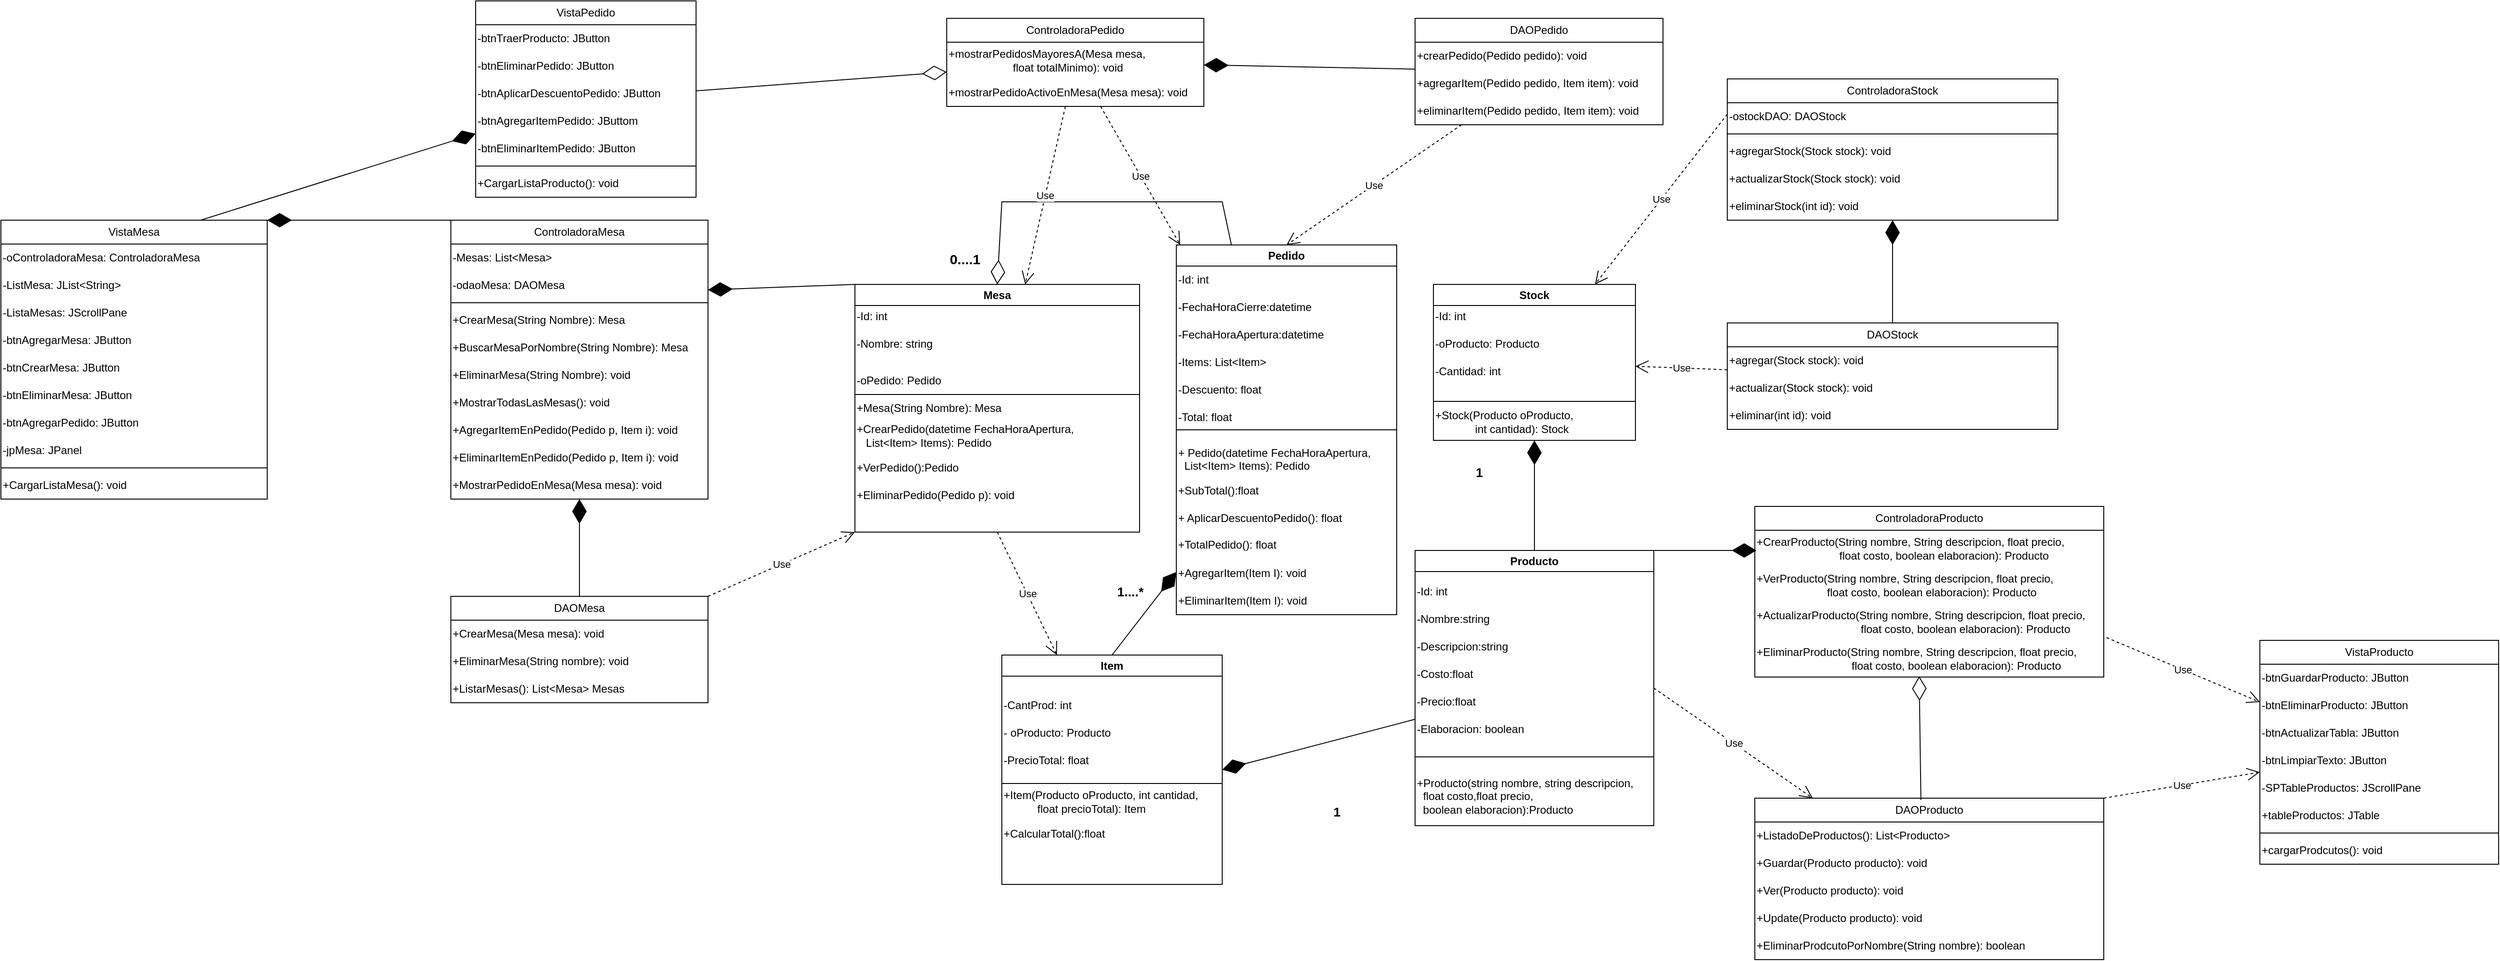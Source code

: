 <mxfile version="21.2.1" type="device">
  <diagram name="Página-1" id="ctV1LAYlhdu0PN3EPtzc">
    <mxGraphModel dx="2512" dy="508" grid="1" gridSize="10" guides="1" tooltips="1" connect="1" arrows="1" fold="1" page="1" pageScale="1" pageWidth="827" pageHeight="1169" math="0" shadow="0">
      <root>
        <mxCell id="0" />
        <mxCell id="1" parent="0" />
        <mxCell id="oHOC3U8sP_fkU0c64HHa-3" value="Mesa" style="swimlane;whiteSpace=wrap;html=1;" parent="1" vertex="1">
          <mxGeometry y="330" width="310" height="270" as="geometry" />
        </mxCell>
        <mxCell id="oHOC3U8sP_fkU0c64HHa-4" value="-Id: int" style="text;html=1;align=left;verticalAlign=middle;resizable=0;points=[];autosize=1;strokeColor=none;fillColor=none;" parent="oHOC3U8sP_fkU0c64HHa-3" vertex="1">
          <mxGeometry y="20" width="60" height="30" as="geometry" />
        </mxCell>
        <mxCell id="oHOC3U8sP_fkU0c64HHa-5" value="-oPedido: Pedido" style="text;html=1;align=left;verticalAlign=middle;resizable=0;points=[];autosize=1;strokeColor=none;fillColor=none;" parent="oHOC3U8sP_fkU0c64HHa-3" vertex="1">
          <mxGeometry y="90" width="120" height="30" as="geometry" />
        </mxCell>
        <mxCell id="oHOC3U8sP_fkU0c64HHa-7" value="+Mesa(String Nombre): Mesa" style="text;html=1;align=left;verticalAlign=middle;resizable=0;points=[];autosize=1;strokeColor=none;fillColor=none;" parent="oHOC3U8sP_fkU0c64HHa-3" vertex="1">
          <mxGeometry y="120" width="180" height="30" as="geometry" />
        </mxCell>
        <mxCell id="oHOC3U8sP_fkU0c64HHa-8" value="+VerPedido():Pedido" style="text;html=1;align=left;verticalAlign=middle;resizable=0;points=[];autosize=1;strokeColor=none;fillColor=none;" parent="oHOC3U8sP_fkU0c64HHa-3" vertex="1">
          <mxGeometry y="185" width="130" height="30" as="geometry" />
        </mxCell>
        <mxCell id="oHOC3U8sP_fkU0c64HHa-9" value="+EliminarPedido(Pedido p): void" style="text;html=1;align=left;verticalAlign=middle;resizable=0;points=[];autosize=1;strokeColor=none;fillColor=none;" parent="oHOC3U8sP_fkU0c64HHa-3" vertex="1">
          <mxGeometry y="215" width="200" height="30" as="geometry" />
        </mxCell>
        <mxCell id="oHOC3U8sP_fkU0c64HHa-6" value="" style="endArrow=none;html=1;rounded=0;" parent="oHOC3U8sP_fkU0c64HHa-3" edge="1">
          <mxGeometry width="50" height="50" relative="1" as="geometry">
            <mxPoint y="120" as="sourcePoint" />
            <mxPoint x="310" y="120" as="targetPoint" />
            <Array as="points">
              <mxPoint x="150" y="120" />
            </Array>
          </mxGeometry>
        </mxCell>
        <mxCell id="FvZ6tHAK_thW9XNJpyiw-1" value="-Nombre: string" style="text;html=1;align=left;verticalAlign=middle;resizable=0;points=[];autosize=1;strokeColor=none;fillColor=none;" parent="oHOC3U8sP_fkU0c64HHa-3" vertex="1">
          <mxGeometry y="50" width="110" height="30" as="geometry" />
        </mxCell>
        <mxCell id="4Y3CDv_m1vFDsEvj_Gw7-3" value="+CrearPedido(datetime FechaHoraApertura, &lt;br&gt;&lt;span style=&quot;white-space: pre;&quot;&gt; &lt;/span&gt;&lt;span style=&quot;white-space: pre;&quot;&gt; &lt;/span&gt;&lt;span style=&quot;white-space: pre;&quot;&gt; &lt;/span&gt;List&amp;lt;Item&amp;gt; Items): Pedido" style="text;html=1;align=left;verticalAlign=middle;resizable=0;points=[];autosize=1;strokeColor=none;fillColor=none;" parent="oHOC3U8sP_fkU0c64HHa-3" vertex="1">
          <mxGeometry y="145" width="260" height="40" as="geometry" />
        </mxCell>
        <mxCell id="oHOC3U8sP_fkU0c64HHa-11" value="Producto" style="swimlane;whiteSpace=wrap;html=1;verticalAlign=middle;" parent="1" vertex="1">
          <mxGeometry x="610" y="620" width="260" height="300" as="geometry" />
        </mxCell>
        <mxCell id="oHOC3U8sP_fkU0c64HHa-14" value="-Descripcion:string" style="text;html=1;align=left;verticalAlign=middle;resizable=0;points=[];autosize=1;strokeColor=none;fillColor=none;" parent="oHOC3U8sP_fkU0c64HHa-11" vertex="1">
          <mxGeometry y="90" width="120" height="30" as="geometry" />
        </mxCell>
        <mxCell id="oHOC3U8sP_fkU0c64HHa-15" value="-Costo:float" style="text;html=1;align=left;verticalAlign=middle;resizable=0;points=[];autosize=1;strokeColor=none;fillColor=none;" parent="oHOC3U8sP_fkU0c64HHa-11" vertex="1">
          <mxGeometry y="120" width="80" height="30" as="geometry" />
        </mxCell>
        <mxCell id="oHOC3U8sP_fkU0c64HHa-16" value="-Nombre:string" style="text;html=1;align=left;verticalAlign=middle;resizable=0;points=[];autosize=1;strokeColor=none;fillColor=none;" parent="oHOC3U8sP_fkU0c64HHa-11" vertex="1">
          <mxGeometry y="60" width="100" height="30" as="geometry" />
        </mxCell>
        <mxCell id="_PABGASE2RN9hqW6q4yv-1" value="-Id: int" style="text;html=1;align=left;verticalAlign=middle;resizable=0;points=[];autosize=1;strokeColor=none;fillColor=none;" parent="oHOC3U8sP_fkU0c64HHa-11" vertex="1">
          <mxGeometry y="30" width="60" height="30" as="geometry" />
        </mxCell>
        <mxCell id="LYaol5UPSi1GPMjdsya9-4" value="&lt;span style=&quot;&quot;&gt;-Precio:float&lt;/span&gt;" style="text;html=1;align=left;verticalAlign=middle;resizable=0;points=[];autosize=1;strokeColor=none;fillColor=none;" parent="oHOC3U8sP_fkU0c64HHa-11" vertex="1">
          <mxGeometry y="150" width="90" height="30" as="geometry" />
        </mxCell>
        <mxCell id="4Y3CDv_m1vFDsEvj_Gw7-6" value="+Producto(string nombre, string descripcion, &lt;br&gt;&lt;span style=&quot;white-space: pre;&quot;&gt; &lt;/span&gt;&lt;span style=&quot;white-space: pre;&quot;&gt; &lt;/span&gt;float costo,float precio, &lt;br&gt;&amp;nbsp; boolean elaboracion):Producto" style="text;html=1;align=left;verticalAlign=top;resizable=0;points=[];autosize=1;strokeColor=none;fillColor=none;" parent="oHOC3U8sP_fkU0c64HHa-11" vertex="1">
          <mxGeometry y="240" width="260" height="60" as="geometry" />
        </mxCell>
        <mxCell id="2_CiGt6fjQhqevDYTQbK-2" value="&lt;div style=&quot;&quot;&gt;&lt;span style=&quot;background-color: initial;&quot;&gt;-Elaboracion: boolean&lt;/span&gt;&lt;/div&gt;" style="text;html=1;align=left;verticalAlign=middle;resizable=0;points=[];autosize=1;strokeColor=none;fillColor=none;" parent="oHOC3U8sP_fkU0c64HHa-11" vertex="1">
          <mxGeometry y="180" width="140" height="30" as="geometry" />
        </mxCell>
        <mxCell id="oHOC3U8sP_fkU0c64HHa-17" value="Pedido" style="swimlane;whiteSpace=wrap;html=1;" parent="1" vertex="1">
          <mxGeometry x="350" y="287" width="240" height="403" as="geometry" />
        </mxCell>
        <mxCell id="_PABGASE2RN9hqW6q4yv-2" value="-Id: int" style="text;html=1;align=left;verticalAlign=middle;resizable=0;points=[];autosize=1;strokeColor=none;fillColor=none;" parent="oHOC3U8sP_fkU0c64HHa-17" vertex="1">
          <mxGeometry y="23" width="60" height="30" as="geometry" />
        </mxCell>
        <mxCell id="LYaol5UPSi1GPMjdsya9-3" value="-FechaHoraApertura:datetime" style="text;html=1;align=left;verticalAlign=middle;resizable=0;points=[];autosize=1;strokeColor=none;fillColor=none;" parent="oHOC3U8sP_fkU0c64HHa-17" vertex="1">
          <mxGeometry y="83" width="180" height="30" as="geometry" />
        </mxCell>
        <mxCell id="LYaol5UPSi1GPMjdsya9-1" value="-Items: List&amp;lt;Item&amp;gt;" style="text;html=1;align=left;verticalAlign=middle;resizable=0;points=[];autosize=1;strokeColor=none;fillColor=none;" parent="oHOC3U8sP_fkU0c64HHa-17" vertex="1">
          <mxGeometry y="113" width="120" height="30" as="geometry" />
        </mxCell>
        <mxCell id="LYaol5UPSi1GPMjdsya9-2" value="-FechaHoraCierre:datetime" style="text;html=1;align=left;verticalAlign=middle;resizable=0;points=[];autosize=1;strokeColor=none;fillColor=none;" parent="oHOC3U8sP_fkU0c64HHa-17" vertex="1">
          <mxGeometry y="53" width="170" height="30" as="geometry" />
        </mxCell>
        <mxCell id="HqcyrPUHrJbBFAdNSH51-3" value="+ Pedido(datetime FechaHoraApertura, &lt;br&gt;&lt;span style=&quot;white-space: pre;&quot;&gt; &lt;/span&gt;&lt;span style=&quot;white-space: pre;&quot;&gt; &lt;/span&gt;List&amp;lt;Item&amp;gt; Items): Pedido" style="text;html=1;align=left;verticalAlign=top;resizable=0;points=[];autosize=1;strokeColor=none;fillColor=none;fontSize=12;" parent="oHOC3U8sP_fkU0c64HHa-17" vertex="1">
          <mxGeometry y="213" width="230" height="40" as="geometry" />
        </mxCell>
        <mxCell id="Pw-9JXFJJcMBxFDy0IEr-1" value="-Descuento: float" style="text;html=1;align=left;verticalAlign=middle;resizable=0;points=[];autosize=1;strokeColor=none;fillColor=none;" parent="oHOC3U8sP_fkU0c64HHa-17" vertex="1">
          <mxGeometry y="143" width="110" height="30" as="geometry" />
        </mxCell>
        <mxCell id="4Y3CDv_m1vFDsEvj_Gw7-4" value="+TotalPedido(): float" style="text;html=1;align=left;verticalAlign=top;resizable=0;points=[];autosize=1;strokeColor=none;fillColor=none;" parent="oHOC3U8sP_fkU0c64HHa-17" vertex="1">
          <mxGeometry y="313" width="130" height="30" as="geometry" />
        </mxCell>
        <mxCell id="ij5hbpOEbosP60ZIspyZ-2" value="+SubTotal():float" style="text;html=1;align=left;verticalAlign=middle;resizable=0;points=[];autosize=1;strokeColor=none;fillColor=none;" parent="oHOC3U8sP_fkU0c64HHa-17" vertex="1">
          <mxGeometry y="253" width="110" height="30" as="geometry" />
        </mxCell>
        <mxCell id="ij5hbpOEbosP60ZIspyZ-3" value="+ AplicarDescuentoPedido(): float" style="text;html=1;align=left;verticalAlign=middle;resizable=0;points=[];autosize=1;strokeColor=none;fillColor=none;" parent="oHOC3U8sP_fkU0c64HHa-17" vertex="1">
          <mxGeometry y="282.5" width="200" height="30" as="geometry" />
        </mxCell>
        <mxCell id="ij5hbpOEbosP60ZIspyZ-4" value="+AgregarItem(Item I): void" style="text;html=1;align=left;verticalAlign=middle;resizable=0;points=[];autosize=1;strokeColor=none;fillColor=none;" parent="oHOC3U8sP_fkU0c64HHa-17" vertex="1">
          <mxGeometry y="343" width="160" height="30" as="geometry" />
        </mxCell>
        <mxCell id="ij5hbpOEbosP60ZIspyZ-5" value="+EliminarItem(Item I): void" style="text;html=1;align=left;verticalAlign=middle;resizable=0;points=[];autosize=1;strokeColor=none;fillColor=none;" parent="oHOC3U8sP_fkU0c64HHa-17" vertex="1">
          <mxGeometry y="373" width="160" height="30" as="geometry" />
        </mxCell>
        <mxCell id="ij5hbpOEbosP60ZIspyZ-23" value="-Total: float" style="text;html=1;align=left;verticalAlign=middle;resizable=0;points=[];autosize=1;strokeColor=none;fillColor=none;" parent="oHOC3U8sP_fkU0c64HHa-17" vertex="1">
          <mxGeometry y="173" width="80" height="30" as="geometry" />
        </mxCell>
        <mxCell id="oHOC3U8sP_fkU0c64HHa-22" value="Item" style="swimlane;whiteSpace=wrap;html=1;" parent="1" vertex="1">
          <mxGeometry x="160" y="734" width="240" height="250" as="geometry" />
        </mxCell>
        <mxCell id="oHOC3U8sP_fkU0c64HHa-23" value="-CantProd: int" style="text;html=1;align=left;verticalAlign=middle;resizable=0;points=[];autosize=1;strokeColor=none;fillColor=none;" parent="oHOC3U8sP_fkU0c64HHa-22" vertex="1">
          <mxGeometry y="40" width="100" height="30" as="geometry" />
        </mxCell>
        <mxCell id="CjFrfMzpDhLYkTtsZXYT-4" value="- oProducto: Producto" style="text;html=1;align=left;verticalAlign=middle;resizable=0;points=[];autosize=1;strokeColor=none;fillColor=none;" parent="oHOC3U8sP_fkU0c64HHa-22" vertex="1">
          <mxGeometry y="70" width="140" height="30" as="geometry" />
        </mxCell>
        <mxCell id="5GkfRn2mjFqrJ6OnAtMZ-6" value="-PrecioTotal: float" style="text;html=1;align=left;verticalAlign=middle;resizable=0;points=[];autosize=1;strokeColor=none;fillColor=none;" parent="oHOC3U8sP_fkU0c64HHa-22" vertex="1">
          <mxGeometry y="100" width="120" height="30" as="geometry" />
        </mxCell>
        <mxCell id="q3gMhQuaR9Cj_d_Av8YK-5" value="+CalcularTotal():float" style="text;html=1;align=left;verticalAlign=middle;resizable=0;points=[];autosize=1;strokeColor=none;fillColor=none;" parent="oHOC3U8sP_fkU0c64HHa-22" vertex="1">
          <mxGeometry y="180" width="130" height="30" as="geometry" />
        </mxCell>
        <mxCell id="q3gMhQuaR9Cj_d_Av8YK-4" value="" style="endArrow=none;html=1;rounded=0;" parent="oHOC3U8sP_fkU0c64HHa-22" edge="1">
          <mxGeometry width="50" height="50" relative="1" as="geometry">
            <mxPoint y="140" as="sourcePoint" />
            <mxPoint x="240" y="140" as="targetPoint" />
          </mxGeometry>
        </mxCell>
        <mxCell id="CYNIWQkQmnMh4SB6NplH-1" value="+Item(Producto oProducto, int cantidad, &lt;br&gt;&amp;nbsp; &amp;nbsp; &amp;nbsp; &amp;nbsp; &amp;nbsp; &amp;nbsp;float precioTotal): Item" style="text;html=1;align=left;verticalAlign=middle;resizable=0;points=[];autosize=1;strokeColor=none;fillColor=none;" parent="oHOC3U8sP_fkU0c64HHa-22" vertex="1">
          <mxGeometry y="140" width="240" height="40" as="geometry" />
        </mxCell>
        <mxCell id="oHOC3U8sP_fkU0c64HHa-26" value="" style="endArrow=diamondThin;endFill=1;endSize=24;html=1;rounded=0;entryX=1;entryY=0.5;entryDx=0;entryDy=0;" parent="1" source="oHOC3U8sP_fkU0c64HHa-11" target="oHOC3U8sP_fkU0c64HHa-22" edge="1">
          <mxGeometry width="160" relative="1" as="geometry">
            <mxPoint x="590" y="880" as="sourcePoint" />
            <mxPoint x="640" y="750" as="targetPoint" />
            <Array as="points" />
          </mxGeometry>
        </mxCell>
        <mxCell id="oHOC3U8sP_fkU0c64HHa-27" value="" style="endArrow=diamondThin;endFill=1;endSize=24;html=1;rounded=0;exitX=0.5;exitY=0;exitDx=0;exitDy=0;" parent="1" source="oHOC3U8sP_fkU0c64HHa-22" target="oHOC3U8sP_fkU0c64HHa-17" edge="1">
          <mxGeometry width="160" relative="1" as="geometry">
            <mxPoint x="340" y="610" as="sourcePoint" />
            <mxPoint x="470" y="630" as="targetPoint" />
          </mxGeometry>
        </mxCell>
        <mxCell id="CjFrfMzpDhLYkTtsZXYT-5" value="1....*" style="text;html=1;strokeColor=none;fillColor=none;align=center;verticalAlign=middle;whiteSpace=wrap;rounded=0;fontStyle=1;fontSize=14;" parent="1" vertex="1">
          <mxGeometry x="270" y="650" width="60" height="30" as="geometry" />
        </mxCell>
        <mxCell id="CjFrfMzpDhLYkTtsZXYT-6" value="&lt;b&gt;&lt;font style=&quot;font-size: 14px;&quot;&gt;1&lt;/font&gt;&lt;/b&gt;" style="text;html=1;strokeColor=none;fillColor=none;align=center;verticalAlign=middle;whiteSpace=wrap;rounded=0;" parent="1" vertex="1">
          <mxGeometry x="510" y="890" width="30" height="30" as="geometry" />
        </mxCell>
        <mxCell id="CjFrfMzpDhLYkTtsZXYT-7" value="&lt;font size=&quot;1&quot;&gt;&lt;b style=&quot;font-size: 15px;&quot;&gt;0....1&lt;/b&gt;&lt;/font&gt;" style="text;html=1;strokeColor=none;fillColor=none;align=center;verticalAlign=middle;whiteSpace=wrap;rounded=0;" parent="1" vertex="1">
          <mxGeometry x="90" y="287" width="60" height="30" as="geometry" />
        </mxCell>
        <mxCell id="oE-7fO8j5I8riuiFE3s_-2" value="" style="endArrow=diamondThin;endFill=0;endSize=24;html=1;rounded=0;exitX=0.25;exitY=0;exitDx=0;exitDy=0;entryX=0.5;entryY=0;entryDx=0;entryDy=0;" parent="1" source="oHOC3U8sP_fkU0c64HHa-17" target="oHOC3U8sP_fkU0c64HHa-3" edge="1">
          <mxGeometry width="160" relative="1" as="geometry">
            <mxPoint x="40" y="280" as="sourcePoint" />
            <mxPoint x="200" y="280" as="targetPoint" />
            <Array as="points">
              <mxPoint x="400" y="240" />
              <mxPoint x="350" y="240" />
              <mxPoint x="160" y="240" />
            </Array>
          </mxGeometry>
        </mxCell>
        <mxCell id="HqcyrPUHrJbBFAdNSH51-4" style="edgeStyle=none;curved=1;rounded=0;orthogonalLoop=1;jettySize=auto;html=1;exitX=0.5;exitY=1;exitDx=0;exitDy=0;fontSize=12;startSize=8;endSize=8;" parent="1" source="CjFrfMzpDhLYkTtsZXYT-5" target="CjFrfMzpDhLYkTtsZXYT-5" edge="1">
          <mxGeometry relative="1" as="geometry" />
        </mxCell>
        <mxCell id="5GkfRn2mjFqrJ6OnAtMZ-1" value="Stock" style="swimlane;whiteSpace=wrap;html=1;" parent="1" vertex="1">
          <mxGeometry x="630" y="330" width="220" height="170" as="geometry" />
        </mxCell>
        <mxCell id="5GkfRn2mjFqrJ6OnAtMZ-2" value="-oProducto: Producto" style="text;html=1;align=left;verticalAlign=middle;resizable=0;points=[];autosize=1;strokeColor=none;fillColor=none;" parent="5GkfRn2mjFqrJ6OnAtMZ-1" vertex="1">
          <mxGeometry y="50" width="140" height="30" as="geometry" />
        </mxCell>
        <mxCell id="5GkfRn2mjFqrJ6OnAtMZ-7" value="-Id: int" style="text;html=1;align=left;verticalAlign=middle;resizable=0;points=[];autosize=1;strokeColor=none;fillColor=none;" parent="5GkfRn2mjFqrJ6OnAtMZ-1" vertex="1">
          <mxGeometry y="20" width="60" height="30" as="geometry" />
        </mxCell>
        <mxCell id="4Y3CDv_m1vFDsEvj_Gw7-1" value="-Cantidad: int" style="text;html=1;align=left;verticalAlign=middle;resizable=0;points=[];autosize=1;strokeColor=none;fillColor=none;" parent="5GkfRn2mjFqrJ6OnAtMZ-1" vertex="1">
          <mxGeometry y="80" width="90" height="30" as="geometry" />
        </mxCell>
        <mxCell id="q3gMhQuaR9Cj_d_Av8YK-8" value="+Stock(Producto oProducto, &lt;br&gt;&amp;nbsp; &amp;nbsp; &amp;nbsp; &amp;nbsp; &amp;nbsp; &amp;nbsp; &amp;nbsp;int cantidad): Stock" style="text;html=1;align=left;verticalAlign=middle;resizable=0;points=[];autosize=1;strokeColor=none;fillColor=none;" parent="5GkfRn2mjFqrJ6OnAtMZ-1" vertex="1">
          <mxGeometry y="130" width="170" height="40" as="geometry" />
        </mxCell>
        <mxCell id="5GkfRn2mjFqrJ6OnAtMZ-3" value="" style="endArrow=diamondThin;endFill=1;endSize=24;html=1;rounded=0;exitX=0.5;exitY=0;exitDx=0;exitDy=0;entryX=0.5;entryY=1;entryDx=0;entryDy=0;" parent="1" source="oHOC3U8sP_fkU0c64HHa-11" target="5GkfRn2mjFqrJ6OnAtMZ-1" edge="1">
          <mxGeometry width="160" relative="1" as="geometry">
            <mxPoint x="691" y="459" as="sourcePoint" />
            <mxPoint x="690" y="360" as="targetPoint" />
          </mxGeometry>
        </mxCell>
        <mxCell id="5GkfRn2mjFqrJ6OnAtMZ-4" value="1" style="text;html=1;strokeColor=none;fillColor=none;align=center;verticalAlign=middle;whiteSpace=wrap;rounded=0;fontStyle=1;fontSize=14;" parent="1" vertex="1">
          <mxGeometry x="650" y="520" width="60" height="30" as="geometry" />
        </mxCell>
        <mxCell id="q3gMhQuaR9Cj_d_Av8YK-6" value="Use" style="endArrow=open;endSize=12;dashed=1;html=1;rounded=0;exitX=0.5;exitY=1;exitDx=0;exitDy=0;entryX=0.25;entryY=0;entryDx=0;entryDy=0;" parent="1" source="oHOC3U8sP_fkU0c64HHa-3" target="oHOC3U8sP_fkU0c64HHa-22" edge="1">
          <mxGeometry width="160" relative="1" as="geometry">
            <mxPoint x="120" y="770" as="sourcePoint" />
            <mxPoint x="160" y="730" as="targetPoint" />
            <Array as="points" />
          </mxGeometry>
        </mxCell>
        <mxCell id="q3gMhQuaR9Cj_d_Av8YK-7" value="" style="endArrow=none;html=1;rounded=0;entryX=1;entryY=0.75;entryDx=0;entryDy=0;exitX=0;exitY=0.75;exitDx=0;exitDy=0;" parent="1" source="5GkfRn2mjFqrJ6OnAtMZ-1" target="5GkfRn2mjFqrJ6OnAtMZ-1" edge="1">
          <mxGeometry width="50" height="50" relative="1" as="geometry">
            <mxPoint x="780" y="350" as="sourcePoint" />
            <mxPoint x="1030" y="350" as="targetPoint" />
          </mxGeometry>
        </mxCell>
        <mxCell id="oHOC3U8sP_fkU0c64HHa-19" value="" style="endArrow=none;html=1;rounded=0;exitX=0;exitY=0.5;exitDx=0;exitDy=0;entryX=1;entryY=0.5;entryDx=0;entryDy=0;" parent="1" source="oHOC3U8sP_fkU0c64HHa-17" target="oHOC3U8sP_fkU0c64HHa-17" edge="1">
          <mxGeometry width="50" height="50" relative="1" as="geometry">
            <mxPoint x="350" y="470" as="sourcePoint" />
            <mxPoint x="590" y="470" as="targetPoint" />
          </mxGeometry>
        </mxCell>
        <mxCell id="4Y3CDv_m1vFDsEvj_Gw7-5" value="" style="endArrow=none;html=1;rounded=0;exitX=0;exitY=0.75;exitDx=0;exitDy=0;entryX=1;entryY=0.75;entryDx=0;entryDy=0;" parent="1" source="oHOC3U8sP_fkU0c64HHa-11" target="oHOC3U8sP_fkU0c64HHa-11" edge="1">
          <mxGeometry width="50" height="50" relative="1" as="geometry">
            <mxPoint x="580" y="820" as="sourcePoint" />
            <mxPoint x="810" y="802" as="targetPoint" />
          </mxGeometry>
        </mxCell>
        <mxCell id="CYNIWQkQmnMh4SB6NplH-3" value="ControladoraProducto" style="swimlane;fontStyle=0;childLayout=stackLayout;horizontal=1;startSize=26;fillColor=none;horizontalStack=0;resizeParent=1;resizeParentMax=0;resizeLast=0;collapsible=1;marginBottom=0;whiteSpace=wrap;html=1;" parent="1" vertex="1">
          <mxGeometry x="980" y="572" width="380" height="186" as="geometry">
            <mxRectangle x="1040" y="555" width="160" height="30" as="alternateBounds" />
          </mxGeometry>
        </mxCell>
        <mxCell id="CYNIWQkQmnMh4SB6NplH-7" value="+CrearProducto(String nombre, String descripcion, float precio, &lt;br&gt;&amp;nbsp; &amp;nbsp; &amp;nbsp; &amp;nbsp; &amp;nbsp; &amp;nbsp; &amp;nbsp; &amp;nbsp; &amp;nbsp; &amp;nbsp; &amp;nbsp; &amp;nbsp; &amp;nbsp; &amp;nbsp;float costo, boolean elaboracion): Producto" style="text;html=1;align=left;verticalAlign=middle;resizable=0;points=[];autosize=1;strokeColor=none;fillColor=none;" parent="CYNIWQkQmnMh4SB6NplH-3" vertex="1">
          <mxGeometry y="26" width="380" height="40" as="geometry" />
        </mxCell>
        <mxCell id="CYNIWQkQmnMh4SB6NplH-12" value="+VerProducto(String nombre, String descripcion, float precio, &lt;br&gt;&amp;nbsp; &amp;nbsp; &amp;nbsp; &amp;nbsp; &amp;nbsp; &amp;nbsp; &amp;nbsp; &amp;nbsp; &amp;nbsp; &amp;nbsp; &amp;nbsp; &amp;nbsp;float costo, boolean elaboracion): Producto" style="text;html=1;align=left;verticalAlign=middle;resizable=0;points=[];autosize=1;strokeColor=none;fillColor=none;" parent="CYNIWQkQmnMh4SB6NplH-3" vertex="1">
          <mxGeometry y="66" width="380" height="40" as="geometry" />
        </mxCell>
        <mxCell id="CYNIWQkQmnMh4SB6NplH-13" value="+ActualizarProducto(String nombre, String descripcion, float precio, &lt;br&gt;&amp;nbsp; &amp;nbsp; &amp;nbsp; &amp;nbsp; &amp;nbsp; &amp;nbsp; &amp;nbsp; &amp;nbsp; &amp;nbsp; &amp;nbsp; &amp;nbsp; &amp;nbsp; &amp;nbsp; &amp;nbsp; &amp;nbsp; &amp;nbsp; &amp;nbsp; float costo, boolean elaboracion): Producto" style="text;html=1;align=left;verticalAlign=middle;resizable=0;points=[];autosize=1;strokeColor=none;fillColor=none;" parent="CYNIWQkQmnMh4SB6NplH-3" vertex="1">
          <mxGeometry y="106" width="380" height="40" as="geometry" />
        </mxCell>
        <mxCell id="CYNIWQkQmnMh4SB6NplH-8" value="+EliminarProducto(String nombre, String descripcion, float precio, &lt;br&gt;&amp;nbsp; &amp;nbsp; &amp;nbsp; &amp;nbsp; &amp;nbsp; &amp;nbsp; &amp;nbsp; &amp;nbsp; &amp;nbsp; &amp;nbsp; &amp;nbsp; &amp;nbsp; &amp;nbsp; &amp;nbsp; &amp;nbsp; &amp;nbsp;float costo, boolean elaboracion): Producto" style="text;html=1;align=left;verticalAlign=middle;resizable=0;points=[];autosize=1;strokeColor=none;fillColor=none;" parent="CYNIWQkQmnMh4SB6NplH-3" vertex="1">
          <mxGeometry y="146" width="380" height="40" as="geometry" />
        </mxCell>
        <mxCell id="CYNIWQkQmnMh4SB6NplH-14" value="Use" style="endArrow=open;endSize=12;dashed=1;html=1;rounded=0;exitX=1;exitY=0.5;exitDx=0;exitDy=0;" parent="1" source="oHOC3U8sP_fkU0c64HHa-11" target="CYNIWQkQmnMh4SB6NplH-15" edge="1">
          <mxGeometry width="160" relative="1" as="geometry">
            <mxPoint x="900" y="840" as="sourcePoint" />
            <mxPoint x="920" y="840" as="targetPoint" />
          </mxGeometry>
        </mxCell>
        <mxCell id="CYNIWQkQmnMh4SB6NplH-15" value="DAOProducto" style="swimlane;fontStyle=0;childLayout=stackLayout;horizontal=1;startSize=26;fillColor=none;horizontalStack=0;resizeParent=1;resizeParentMax=0;resizeLast=0;collapsible=1;marginBottom=0;whiteSpace=wrap;html=1;" parent="1" vertex="1">
          <mxGeometry x="980" y="890" width="380" height="176" as="geometry" />
        </mxCell>
        <mxCell id="CYNIWQkQmnMh4SB6NplH-23" value="+ListadoDeProductos(): List&amp;lt;Producto&amp;gt;" style="text;html=1;align=left;verticalAlign=middle;resizable=0;points=[];autosize=1;strokeColor=none;fillColor=none;" parent="CYNIWQkQmnMh4SB6NplH-15" vertex="1">
          <mxGeometry y="26" width="380" height="30" as="geometry" />
        </mxCell>
        <mxCell id="CYNIWQkQmnMh4SB6NplH-22" value="+Guardar(Producto producto): void" style="text;html=1;align=left;verticalAlign=middle;resizable=0;points=[];autosize=1;strokeColor=none;fillColor=none;" parent="CYNIWQkQmnMh4SB6NplH-15" vertex="1">
          <mxGeometry y="56" width="380" height="30" as="geometry" />
        </mxCell>
        <mxCell id="CYNIWQkQmnMh4SB6NplH-21" value="+Ver(Producto producto): void" style="text;html=1;align=left;verticalAlign=middle;resizable=0;points=[];autosize=1;strokeColor=none;fillColor=none;" parent="CYNIWQkQmnMh4SB6NplH-15" vertex="1">
          <mxGeometry y="86" width="380" height="30" as="geometry" />
        </mxCell>
        <mxCell id="CYNIWQkQmnMh4SB6NplH-20" value="+Update(Producto producto): void" style="text;html=1;align=left;verticalAlign=middle;resizable=0;points=[];autosize=1;strokeColor=none;fillColor=none;" parent="CYNIWQkQmnMh4SB6NplH-15" vertex="1">
          <mxGeometry y="116" width="380" height="30" as="geometry" />
        </mxCell>
        <mxCell id="CYNIWQkQmnMh4SB6NplH-19" value="+EliminarProdcutoPorNombre(String nombre): boolean" style="text;html=1;align=left;verticalAlign=middle;resizable=0;points=[];autosize=1;strokeColor=none;fillColor=none;" parent="CYNIWQkQmnMh4SB6NplH-15" vertex="1">
          <mxGeometry y="146" width="380" height="30" as="geometry" />
        </mxCell>
        <mxCell id="CYNIWQkQmnMh4SB6NplH-24" value="" style="endArrow=diamondThin;endFill=0;endSize=24;html=1;rounded=0;entryX=0.471;entryY=0.975;entryDx=0;entryDy=0;entryPerimeter=0;exitX=0.476;exitY=0.011;exitDx=0;exitDy=0;exitPerimeter=0;" parent="1" source="CYNIWQkQmnMh4SB6NplH-15" target="CYNIWQkQmnMh4SB6NplH-8" edge="1">
          <mxGeometry width="160" relative="1" as="geometry">
            <mxPoint x="1020" y="820" as="sourcePoint" />
            <mxPoint x="1180" y="820" as="targetPoint" />
          </mxGeometry>
        </mxCell>
        <mxCell id="CYNIWQkQmnMh4SB6NplH-25" value="Use" style="endArrow=open;endSize=12;dashed=1;html=1;rounded=0;exitX=1.008;exitY=-0.075;exitDx=0;exitDy=0;exitPerimeter=0;" parent="1" source="CYNIWQkQmnMh4SB6NplH-8" target="CYNIWQkQmnMh4SB6NplH-26" edge="1">
          <mxGeometry width="160" relative="1" as="geometry">
            <mxPoint x="1440" y="750" as="sourcePoint" />
            <mxPoint x="1560" y="820" as="targetPoint" />
            <Array as="points" />
          </mxGeometry>
        </mxCell>
        <mxCell id="CYNIWQkQmnMh4SB6NplH-26" value="VistaProducto" style="swimlane;fontStyle=0;childLayout=stackLayout;horizontal=1;startSize=26;fillColor=none;horizontalStack=0;resizeParent=1;resizeParentMax=0;resizeLast=0;collapsible=1;marginBottom=0;whiteSpace=wrap;html=1;" parent="1" vertex="1">
          <mxGeometry x="1530" y="718" width="260" height="244" as="geometry" />
        </mxCell>
        <mxCell id="CYNIWQkQmnMh4SB6NplH-36" value="-btnGuardarProducto: JButton" style="text;html=1;align=left;verticalAlign=middle;resizable=0;points=[];autosize=1;strokeColor=none;fillColor=none;" parent="CYNIWQkQmnMh4SB6NplH-26" vertex="1">
          <mxGeometry y="26" width="260" height="30" as="geometry" />
        </mxCell>
        <mxCell id="CYNIWQkQmnMh4SB6NplH-34" value="-btnEliminarProducto: JButton" style="text;html=1;align=left;verticalAlign=middle;resizable=0;points=[];autosize=1;strokeColor=none;fillColor=none;" parent="CYNIWQkQmnMh4SB6NplH-26" vertex="1">
          <mxGeometry y="56" width="260" height="30" as="geometry" />
        </mxCell>
        <mxCell id="CYNIWQkQmnMh4SB6NplH-33" value="-btnActualizarTabla: JButton" style="text;html=1;align=left;verticalAlign=middle;resizable=0;points=[];autosize=1;strokeColor=none;fillColor=none;" parent="CYNIWQkQmnMh4SB6NplH-26" vertex="1">
          <mxGeometry y="86" width="260" height="30" as="geometry" />
        </mxCell>
        <mxCell id="CYNIWQkQmnMh4SB6NplH-37" value="-btnLimpiarTexto: JButton" style="text;html=1;align=left;verticalAlign=middle;resizable=0;points=[];autosize=1;strokeColor=none;fillColor=none;" parent="CYNIWQkQmnMh4SB6NplH-26" vertex="1">
          <mxGeometry y="116" width="260" height="30" as="geometry" />
        </mxCell>
        <mxCell id="CYNIWQkQmnMh4SB6NplH-38" value="-SPTableProductos: JScrollPane" style="text;html=1;align=left;verticalAlign=middle;resizable=0;points=[];autosize=1;strokeColor=none;fillColor=none;" parent="CYNIWQkQmnMh4SB6NplH-26" vertex="1">
          <mxGeometry y="146" width="260" height="30" as="geometry" />
        </mxCell>
        <mxCell id="CYNIWQkQmnMh4SB6NplH-39" value="+tableProductos: JTable" style="text;html=1;align=left;verticalAlign=middle;resizable=0;points=[];autosize=1;strokeColor=none;fillColor=none;" parent="CYNIWQkQmnMh4SB6NplH-26" vertex="1">
          <mxGeometry y="176" width="260" height="30" as="geometry" />
        </mxCell>
        <mxCell id="CYNIWQkQmnMh4SB6NplH-41" value="" style="line;strokeWidth=1;fillColor=none;align=left;verticalAlign=middle;spacingTop=-1;spacingLeft=3;spacingRight=3;rotatable=0;labelPosition=right;points=[];portConstraint=eastwest;strokeColor=inherit;" parent="CYNIWQkQmnMh4SB6NplH-26" vertex="1">
          <mxGeometry y="206" width="260" height="8" as="geometry" />
        </mxCell>
        <mxCell id="CYNIWQkQmnMh4SB6NplH-40" value="+cargarProdcutos(): void" style="text;html=1;align=left;verticalAlign=middle;resizable=0;points=[];autosize=1;strokeColor=none;fillColor=none;" parent="CYNIWQkQmnMh4SB6NplH-26" vertex="1">
          <mxGeometry y="214" width="260" height="30" as="geometry" />
        </mxCell>
        <mxCell id="CYNIWQkQmnMh4SB6NplH-30" value="Use" style="endArrow=open;endSize=12;dashed=1;html=1;rounded=0;exitX=1;exitY=0;exitDx=0;exitDy=0;" parent="1" source="CYNIWQkQmnMh4SB6NplH-15" target="CYNIWQkQmnMh4SB6NplH-26" edge="1">
          <mxGeometry width="160" relative="1" as="geometry">
            <mxPoint x="1360" y="821" as="sourcePoint" />
            <mxPoint x="1580" y="845" as="targetPoint" />
            <Array as="points" />
          </mxGeometry>
        </mxCell>
        <mxCell id="CYNIWQkQmnMh4SB6NplH-32" value="&lt;div&gt;&lt;br&gt;&lt;/div&gt;&lt;div&gt;&lt;br&gt;&lt;/div&gt;&lt;div&gt;&lt;br&gt;&lt;/div&gt;&lt;div&gt;&lt;br&gt;&lt;/div&gt;&lt;div&gt;&lt;br&gt;&lt;/div&gt;&lt;div style=&quot;text-align: left;&quot;&gt;&lt;br&gt;&lt;/div&gt;" style="text;html=1;align=center;verticalAlign=middle;resizable=0;points=[];autosize=1;strokeColor=none;fillColor=none;" parent="1" vertex="1">
          <mxGeometry x="1740" y="966" width="20" height="100" as="geometry" />
        </mxCell>
        <mxCell id="IYfqnWC_g6lOOPnZCSYN-1" value="ControladoraMesa" style="swimlane;fontStyle=0;childLayout=stackLayout;horizontal=1;startSize=26;fillColor=none;horizontalStack=0;resizeParent=1;resizeParentMax=0;resizeLast=0;collapsible=1;marginBottom=0;whiteSpace=wrap;html=1;" parent="1" vertex="1">
          <mxGeometry x="-440" y="260" width="280" height="304" as="geometry" />
        </mxCell>
        <mxCell id="IYfqnWC_g6lOOPnZCSYN-6" value="-Mesas: List&amp;lt;Mesa&amp;gt;" style="text;html=1;align=left;verticalAlign=middle;resizable=0;points=[];autosize=1;strokeColor=none;fillColor=none;" parent="IYfqnWC_g6lOOPnZCSYN-1" vertex="1">
          <mxGeometry y="26" width="280" height="30" as="geometry" />
        </mxCell>
        <mxCell id="IYfqnWC_g6lOOPnZCSYN-7" value="-odaoMesa: DAOMesa" style="text;html=1;align=left;verticalAlign=middle;resizable=0;points=[];autosize=1;strokeColor=none;fillColor=none;" parent="IYfqnWC_g6lOOPnZCSYN-1" vertex="1">
          <mxGeometry y="56" width="280" height="30" as="geometry" />
        </mxCell>
        <mxCell id="IYfqnWC_g6lOOPnZCSYN-8" value="" style="line;strokeWidth=1;fillColor=none;align=left;verticalAlign=middle;spacingTop=-1;spacingLeft=3;spacingRight=3;rotatable=0;labelPosition=right;points=[];portConstraint=eastwest;strokeColor=inherit;" parent="IYfqnWC_g6lOOPnZCSYN-1" vertex="1">
          <mxGeometry y="86" width="280" height="8" as="geometry" />
        </mxCell>
        <mxCell id="IYfqnWC_g6lOOPnZCSYN-9" value="+CrearMesa(String Nombre): Mesa" style="text;html=1;align=left;verticalAlign=middle;resizable=0;points=[];autosize=1;strokeColor=none;fillColor=none;" parent="IYfqnWC_g6lOOPnZCSYN-1" vertex="1">
          <mxGeometry y="94" width="280" height="30" as="geometry" />
        </mxCell>
        <mxCell id="IYfqnWC_g6lOOPnZCSYN-13" value="+BuscarMesaPorNombre(String Nombre): Mesa" style="text;html=1;align=left;verticalAlign=middle;resizable=0;points=[];autosize=1;strokeColor=none;fillColor=none;" parent="IYfqnWC_g6lOOPnZCSYN-1" vertex="1">
          <mxGeometry y="124" width="280" height="30" as="geometry" />
        </mxCell>
        <mxCell id="IYfqnWC_g6lOOPnZCSYN-14" value="+EliminarMesa(String Nombre): void" style="text;html=1;align=left;verticalAlign=middle;resizable=0;points=[];autosize=1;strokeColor=none;fillColor=none;" parent="IYfqnWC_g6lOOPnZCSYN-1" vertex="1">
          <mxGeometry y="154" width="280" height="30" as="geometry" />
        </mxCell>
        <mxCell id="IYfqnWC_g6lOOPnZCSYN-15" value="+MostrarTodasLasMesas(): void" style="text;html=1;align=left;verticalAlign=middle;resizable=0;points=[];autosize=1;strokeColor=none;fillColor=none;" parent="IYfqnWC_g6lOOPnZCSYN-1" vertex="1">
          <mxGeometry y="184" width="280" height="30" as="geometry" />
        </mxCell>
        <mxCell id="IYfqnWC_g6lOOPnZCSYN-17" value="+AgregarItemEnPedido(Pedido p, Item i): void" style="text;html=1;align=left;verticalAlign=middle;resizable=0;points=[];autosize=1;strokeColor=none;fillColor=none;" parent="IYfqnWC_g6lOOPnZCSYN-1" vertex="1">
          <mxGeometry y="214" width="280" height="30" as="geometry" />
        </mxCell>
        <mxCell id="IYfqnWC_g6lOOPnZCSYN-18" value="+EliminarItemEnPedido(Pedido p, Item i): void" style="text;html=1;align=left;verticalAlign=middle;resizable=0;points=[];autosize=1;strokeColor=none;fillColor=none;" parent="IYfqnWC_g6lOOPnZCSYN-1" vertex="1">
          <mxGeometry y="244" width="280" height="30" as="geometry" />
        </mxCell>
        <mxCell id="IYfqnWC_g6lOOPnZCSYN-19" value="+MostrarPedidoEnMesa(Mesa mesa): void" style="text;html=1;align=left;verticalAlign=middle;resizable=0;points=[];autosize=1;strokeColor=none;fillColor=none;" parent="IYfqnWC_g6lOOPnZCSYN-1" vertex="1">
          <mxGeometry y="274" width="280" height="30" as="geometry" />
        </mxCell>
        <mxCell id="IYfqnWC_g6lOOPnZCSYN-10" value="" style="endArrow=diamondThin;endFill=1;endSize=24;html=1;rounded=0;entryX=0.005;entryY=0.55;entryDx=0;entryDy=0;exitX=1;exitY=0;exitDx=0;exitDy=0;entryPerimeter=0;" parent="1" source="oHOC3U8sP_fkU0c64HHa-11" target="CYNIWQkQmnMh4SB6NplH-7" edge="1">
          <mxGeometry width="160" relative="1" as="geometry">
            <mxPoint x="870" y="540" as="sourcePoint" />
            <mxPoint x="1030" y="540" as="targetPoint" />
          </mxGeometry>
        </mxCell>
        <mxCell id="IYfqnWC_g6lOOPnZCSYN-12" value="" style="endArrow=diamondThin;endFill=1;endSize=24;html=1;rounded=0;entryX=1;entryY=0.25;entryDx=0;entryDy=0;exitX=0;exitY=0;exitDx=0;exitDy=0;" parent="1" source="oHOC3U8sP_fkU0c64HHa-3" target="IYfqnWC_g6lOOPnZCSYN-1" edge="1">
          <mxGeometry width="160" relative="1" as="geometry">
            <mxPoint x="-260" y="490" as="sourcePoint" />
            <mxPoint x="-100" y="490" as="targetPoint" />
          </mxGeometry>
        </mxCell>
        <mxCell id="IYfqnWC_g6lOOPnZCSYN-20" value="Use" style="endArrow=open;endSize=12;dashed=1;html=1;rounded=0;exitX=1;exitY=0;exitDx=0;exitDy=0;entryX=0;entryY=1;entryDx=0;entryDy=0;" parent="1" source="IYfqnWC_g6lOOPnZCSYN-22" target="oHOC3U8sP_fkU0c64HHa-3" edge="1">
          <mxGeometry width="160" relative="1" as="geometry">
            <mxPoint x="-100" y="690" as="sourcePoint" />
            <mxPoint x="60" y="690" as="targetPoint" />
          </mxGeometry>
        </mxCell>
        <mxCell id="IYfqnWC_g6lOOPnZCSYN-22" value="DAOMesa" style="swimlane;fontStyle=0;childLayout=stackLayout;horizontal=1;startSize=26;fillColor=none;horizontalStack=0;resizeParent=1;resizeParentMax=0;resizeLast=0;collapsible=1;marginBottom=0;whiteSpace=wrap;html=1;" parent="1" vertex="1">
          <mxGeometry x="-440" y="670" width="280" height="116" as="geometry" />
        </mxCell>
        <mxCell id="IYfqnWC_g6lOOPnZCSYN-28" value="+CrearMesa(Mesa mesa): void" style="text;html=1;align=left;verticalAlign=middle;resizable=0;points=[];autosize=1;strokeColor=none;fillColor=none;" parent="IYfqnWC_g6lOOPnZCSYN-22" vertex="1">
          <mxGeometry y="26" width="280" height="30" as="geometry" />
        </mxCell>
        <mxCell id="IYfqnWC_g6lOOPnZCSYN-29" value="+EliminarMesa(String nombre): void" style="text;html=1;align=left;verticalAlign=middle;resizable=0;points=[];autosize=1;strokeColor=none;fillColor=none;" parent="IYfqnWC_g6lOOPnZCSYN-22" vertex="1">
          <mxGeometry y="56" width="280" height="30" as="geometry" />
        </mxCell>
        <mxCell id="IYfqnWC_g6lOOPnZCSYN-30" value="+ListarMesas(): List&amp;lt;Mesa&amp;gt; Mesas" style="text;html=1;align=left;verticalAlign=middle;resizable=0;points=[];autosize=1;strokeColor=none;fillColor=none;" parent="IYfqnWC_g6lOOPnZCSYN-22" vertex="1">
          <mxGeometry y="86" width="280" height="30" as="geometry" />
        </mxCell>
        <mxCell id="IYfqnWC_g6lOOPnZCSYN-31" value="" style="endArrow=diamondThin;endFill=1;endSize=24;html=1;rounded=0;entryX=1;entryY=0;entryDx=0;entryDy=0;exitX=0;exitY=0;exitDx=0;exitDy=0;" parent="1" source="IYfqnWC_g6lOOPnZCSYN-1" target="IYfqnWC_g6lOOPnZCSYN-32" edge="1">
          <mxGeometry width="160" relative="1" as="geometry">
            <mxPoint x="-500" y="300" as="sourcePoint" />
            <mxPoint x="-660" y="306" as="targetPoint" />
          </mxGeometry>
        </mxCell>
        <mxCell id="IYfqnWC_g6lOOPnZCSYN-32" value="VistaMesa" style="swimlane;fontStyle=0;childLayout=stackLayout;horizontal=1;startSize=26;fillColor=none;horizontalStack=0;resizeParent=1;resizeParentMax=0;resizeLast=0;collapsible=1;marginBottom=0;whiteSpace=wrap;html=1;" parent="1" vertex="1">
          <mxGeometry x="-930" y="260" width="290" height="304" as="geometry" />
        </mxCell>
        <mxCell id="IYfqnWC_g6lOOPnZCSYN-49" value="-oControladoraMesa: ControladoraMesa" style="text;html=1;align=left;verticalAlign=middle;resizable=0;points=[];autosize=1;strokeColor=none;fillColor=none;" parent="IYfqnWC_g6lOOPnZCSYN-32" vertex="1">
          <mxGeometry y="26" width="290" height="30" as="geometry" />
        </mxCell>
        <mxCell id="IYfqnWC_g6lOOPnZCSYN-38" value="-ListMesa: JList&amp;lt;String&amp;gt;" style="text;html=1;align=left;verticalAlign=middle;resizable=0;points=[];autosize=1;strokeColor=none;fillColor=none;" parent="IYfqnWC_g6lOOPnZCSYN-32" vertex="1">
          <mxGeometry y="56" width="290" height="30" as="geometry" />
        </mxCell>
        <mxCell id="IYfqnWC_g6lOOPnZCSYN-41" value="-ListaMesas: JScrollPane" style="text;html=1;align=left;verticalAlign=middle;resizable=0;points=[];autosize=1;strokeColor=none;fillColor=none;" parent="IYfqnWC_g6lOOPnZCSYN-32" vertex="1">
          <mxGeometry y="86" width="290" height="30" as="geometry" />
        </mxCell>
        <mxCell id="IYfqnWC_g6lOOPnZCSYN-40" value="-btnAgregarMesa: JButton" style="text;html=1;align=left;verticalAlign=middle;resizable=0;points=[];autosize=1;strokeColor=none;fillColor=none;" parent="IYfqnWC_g6lOOPnZCSYN-32" vertex="1">
          <mxGeometry y="116" width="290" height="30" as="geometry" />
        </mxCell>
        <mxCell id="IYfqnWC_g6lOOPnZCSYN-42" value="-btnCrearMesa: JButton" style="text;html=1;align=left;verticalAlign=middle;resizable=0;points=[];autosize=1;strokeColor=none;fillColor=none;" parent="IYfqnWC_g6lOOPnZCSYN-32" vertex="1">
          <mxGeometry y="146" width="290" height="30" as="geometry" />
        </mxCell>
        <mxCell id="IYfqnWC_g6lOOPnZCSYN-43" value="-btnEliminarMesa: JButton" style="text;html=1;align=left;verticalAlign=middle;resizable=0;points=[];autosize=1;strokeColor=none;fillColor=none;" parent="IYfqnWC_g6lOOPnZCSYN-32" vertex="1">
          <mxGeometry y="176" width="290" height="30" as="geometry" />
        </mxCell>
        <mxCell id="IYfqnWC_g6lOOPnZCSYN-45" value="-btnAgregarPedido: JButton" style="text;html=1;align=left;verticalAlign=middle;resizable=0;points=[];autosize=1;strokeColor=none;fillColor=none;" parent="IYfqnWC_g6lOOPnZCSYN-32" vertex="1">
          <mxGeometry y="206" width="290" height="30" as="geometry" />
        </mxCell>
        <mxCell id="IYfqnWC_g6lOOPnZCSYN-46" value="-jpMesa: JPanel" style="text;html=1;align=left;verticalAlign=middle;resizable=0;points=[];autosize=1;strokeColor=none;fillColor=none;" parent="IYfqnWC_g6lOOPnZCSYN-32" vertex="1">
          <mxGeometry y="236" width="290" height="30" as="geometry" />
        </mxCell>
        <mxCell id="IYfqnWC_g6lOOPnZCSYN-47" value="" style="line;strokeWidth=1;fillColor=none;align=left;verticalAlign=middle;spacingTop=-1;spacingLeft=3;spacingRight=3;rotatable=0;labelPosition=right;points=[];portConstraint=eastwest;strokeColor=inherit;" parent="IYfqnWC_g6lOOPnZCSYN-32" vertex="1">
          <mxGeometry y="266" width="290" height="8" as="geometry" />
        </mxCell>
        <mxCell id="IYfqnWC_g6lOOPnZCSYN-48" value="+CargarListaMesa(): void" style="text;html=1;align=left;verticalAlign=middle;resizable=0;points=[];autosize=1;strokeColor=none;fillColor=none;" parent="IYfqnWC_g6lOOPnZCSYN-32" vertex="1">
          <mxGeometry y="274" width="290" height="30" as="geometry" />
        </mxCell>
        <mxCell id="IYfqnWC_g6lOOPnZCSYN-37" value="&lt;div&gt;&amp;nbsp;&lt;/div&gt;&lt;div&gt;&amp;nbsp;&amp;nbsp;&lt;/div&gt;&lt;div&gt;&amp;nbsp; &amp;nbsp;&lt;/div&gt;&lt;div&gt;&amp;nbsp;&amp;nbsp;&lt;/div&gt;&lt;div&gt;&amp;nbsp; &amp;nbsp;&lt;/div&gt;&lt;div&gt;&amp;nbsp; &amp;nbsp;&lt;/div&gt;&lt;div&gt;&amp;nbsp;&amp;nbsp;&lt;/div&gt;&lt;div&gt;&amp;nbsp;&amp;nbsp;&lt;/div&gt;" style="text;html=1;align=center;verticalAlign=middle;resizable=0;points=[];autosize=1;strokeColor=none;fillColor=none;" parent="1" vertex="1">
          <mxGeometry x="-755" y="358" width="30" height="130" as="geometry" />
        </mxCell>
        <mxCell id="ij5hbpOEbosP60ZIspyZ-1" value="" style="endArrow=diamondThin;endFill=1;endSize=24;html=1;rounded=0;exitX=0.5;exitY=0;exitDx=0;exitDy=0;" parent="1" source="IYfqnWC_g6lOOPnZCSYN-22" target="IYfqnWC_g6lOOPnZCSYN-19" edge="1">
          <mxGeometry width="160" relative="1" as="geometry">
            <mxPoint x="-180" y="614" as="sourcePoint" />
            <mxPoint x="-340" y="620" as="targetPoint" />
          </mxGeometry>
        </mxCell>
        <mxCell id="ij5hbpOEbosP60ZIspyZ-6" value="ControladoraPedido" style="swimlane;fontStyle=0;childLayout=stackLayout;horizontal=1;startSize=26;fillColor=none;horizontalStack=0;resizeParent=1;resizeParentMax=0;resizeLast=0;collapsible=1;marginBottom=0;whiteSpace=wrap;html=1;" parent="1" vertex="1">
          <mxGeometry x="100" y="40" width="280" height="96" as="geometry" />
        </mxCell>
        <mxCell id="ij5hbpOEbosP60ZIspyZ-12" value="+mostrarPedidosMayoresA(Mesa mesa, &lt;br&gt;&amp;nbsp; &amp;nbsp; &amp;nbsp; &amp;nbsp; &amp;nbsp; &amp;nbsp; &amp;nbsp; &amp;nbsp; &amp;nbsp; &amp;nbsp; &amp;nbsp;float totalMinimo): void" style="text;html=1;align=left;verticalAlign=middle;resizable=0;points=[];autosize=1;strokeColor=none;fillColor=none;" parent="ij5hbpOEbosP60ZIspyZ-6" vertex="1">
          <mxGeometry y="26" width="280" height="40" as="geometry" />
        </mxCell>
        <mxCell id="ij5hbpOEbosP60ZIspyZ-24" value="+mostrarPedidoActivoEnMesa(Mesa mesa): void" style="text;html=1;align=left;verticalAlign=middle;resizable=0;points=[];autosize=1;strokeColor=none;fillColor=none;" parent="ij5hbpOEbosP60ZIspyZ-6" vertex="1">
          <mxGeometry y="66" width="280" height="30" as="geometry" />
        </mxCell>
        <mxCell id="ij5hbpOEbosP60ZIspyZ-10" value="Use" style="endArrow=open;endSize=12;dashed=1;html=1;rounded=0;" parent="1" source="ij5hbpOEbosP60ZIspyZ-6" target="oHOC3U8sP_fkU0c64HHa-17" edge="1">
          <mxGeometry x="0.003" width="160" relative="1" as="geometry">
            <mxPoint x="270" y="180" as="sourcePoint" />
            <mxPoint x="430" y="180" as="targetPoint" />
            <mxPoint as="offset" />
          </mxGeometry>
        </mxCell>
        <mxCell id="ij5hbpOEbosP60ZIspyZ-11" value="Use" style="endArrow=open;endSize=12;dashed=1;html=1;rounded=0;" parent="1" source="ij5hbpOEbosP60ZIspyZ-6" target="oHOC3U8sP_fkU0c64HHa-3" edge="1">
          <mxGeometry width="160" relative="1" as="geometry">
            <mxPoint x="300" y="160" as="sourcePoint" />
            <mxPoint x="460" y="160" as="targetPoint" />
          </mxGeometry>
        </mxCell>
        <mxCell id="ij5hbpOEbosP60ZIspyZ-13" value="" style="endArrow=diamondThin;endFill=1;endSize=24;html=1;rounded=0;" parent="1" source="ij5hbpOEbosP60ZIspyZ-14" target="ij5hbpOEbosP60ZIspyZ-6" edge="1">
          <mxGeometry width="160" relative="1" as="geometry">
            <mxPoint x="295" y="140" as="sourcePoint" />
            <mxPoint x="265" y="30" as="targetPoint" />
          </mxGeometry>
        </mxCell>
        <mxCell id="ij5hbpOEbosP60ZIspyZ-14" value="DAOPedido" style="swimlane;fontStyle=0;childLayout=stackLayout;horizontal=1;startSize=26;fillColor=none;horizontalStack=0;resizeParent=1;resizeParentMax=0;resizeLast=0;collapsible=1;marginBottom=0;whiteSpace=wrap;html=1;" parent="1" vertex="1">
          <mxGeometry x="610" y="40" width="270" height="116" as="geometry" />
        </mxCell>
        <mxCell id="ij5hbpOEbosP60ZIspyZ-19" value="+crearPedido(Pedido pedido): void" style="text;html=1;align=left;verticalAlign=middle;resizable=0;points=[];autosize=1;strokeColor=none;fillColor=none;" parent="ij5hbpOEbosP60ZIspyZ-14" vertex="1">
          <mxGeometry y="26" width="270" height="30" as="geometry" />
        </mxCell>
        <mxCell id="ij5hbpOEbosP60ZIspyZ-20" value="+agregarItem(Pedido pedido, Item item): void" style="text;html=1;align=left;verticalAlign=middle;resizable=0;points=[];autosize=1;strokeColor=none;fillColor=none;" parent="ij5hbpOEbosP60ZIspyZ-14" vertex="1">
          <mxGeometry y="56" width="270" height="30" as="geometry" />
        </mxCell>
        <mxCell id="ij5hbpOEbosP60ZIspyZ-21" value="+eliminarItem(Pedido pedido, Item item): void" style="text;html=1;align=left;verticalAlign=middle;resizable=0;points=[];autosize=1;strokeColor=none;fillColor=none;" parent="ij5hbpOEbosP60ZIspyZ-14" vertex="1">
          <mxGeometry y="86" width="270" height="30" as="geometry" />
        </mxCell>
        <mxCell id="ij5hbpOEbosP60ZIspyZ-18" value="Use" style="endArrow=open;endSize=12;dashed=1;html=1;rounded=0;entryX=0.5;entryY=0;entryDx=0;entryDy=0;" parent="1" source="ij5hbpOEbosP60ZIspyZ-14" target="oHOC3U8sP_fkU0c64HHa-17" edge="1">
          <mxGeometry x="0.003" width="160" relative="1" as="geometry">
            <mxPoint x="360" y="92" as="sourcePoint" />
            <mxPoint x="310" y="273" as="targetPoint" />
            <mxPoint as="offset" />
          </mxGeometry>
        </mxCell>
        <mxCell id="ppOoXZbetj09jrxfVQwv-1" value="ControladoraStock" style="swimlane;fontStyle=0;childLayout=stackLayout;horizontal=1;startSize=26;fillColor=none;horizontalStack=0;resizeParent=1;resizeParentMax=0;resizeLast=0;collapsible=1;marginBottom=0;whiteSpace=wrap;html=1;" parent="1" vertex="1">
          <mxGeometry x="950" y="106" width="360" height="154" as="geometry" />
        </mxCell>
        <mxCell id="ppOoXZbetj09jrxfVQwv-5" value="-ostockDAO: DAOStock" style="text;html=1;align=left;verticalAlign=middle;resizable=0;points=[];autosize=1;strokeColor=none;fillColor=none;" parent="ppOoXZbetj09jrxfVQwv-1" vertex="1">
          <mxGeometry y="26" width="360" height="30" as="geometry" />
        </mxCell>
        <mxCell id="ppOoXZbetj09jrxfVQwv-8" value="" style="line;strokeWidth=1;fillColor=none;align=left;verticalAlign=middle;spacingTop=-1;spacingLeft=3;spacingRight=3;rotatable=0;labelPosition=right;points=[];portConstraint=eastwest;strokeColor=inherit;" parent="ppOoXZbetj09jrxfVQwv-1" vertex="1">
          <mxGeometry y="56" width="360" height="8" as="geometry" />
        </mxCell>
        <mxCell id="ppOoXZbetj09jrxfVQwv-9" value="+agregarStock(Stock stock): void" style="text;html=1;align=left;verticalAlign=middle;resizable=0;points=[];autosize=1;strokeColor=none;fillColor=none;" parent="ppOoXZbetj09jrxfVQwv-1" vertex="1">
          <mxGeometry y="64" width="360" height="30" as="geometry" />
        </mxCell>
        <mxCell id="ppOoXZbetj09jrxfVQwv-10" value="+actualizarStock(Stock stock): void" style="text;html=1;align=left;verticalAlign=middle;resizable=0;points=[];autosize=1;strokeColor=none;fillColor=none;" parent="ppOoXZbetj09jrxfVQwv-1" vertex="1">
          <mxGeometry y="94" width="360" height="30" as="geometry" />
        </mxCell>
        <mxCell id="ppOoXZbetj09jrxfVQwv-11" value="+eliminarStock(int id): void" style="text;html=1;align=left;verticalAlign=middle;resizable=0;points=[];autosize=1;strokeColor=none;fillColor=none;" parent="ppOoXZbetj09jrxfVQwv-1" vertex="1">
          <mxGeometry y="124" width="360" height="30" as="geometry" />
        </mxCell>
        <mxCell id="ppOoXZbetj09jrxfVQwv-7" value="Use" style="endArrow=open;endSize=12;dashed=1;html=1;rounded=0;exitX=0;exitY=0.25;exitDx=0;exitDy=0;" parent="1" source="ppOoXZbetj09jrxfVQwv-1" target="5GkfRn2mjFqrJ6OnAtMZ-1" edge="1">
          <mxGeometry width="160" relative="1" as="geometry">
            <mxPoint x="920" y="400" as="sourcePoint" />
            <mxPoint x="1080" y="400" as="targetPoint" />
          </mxGeometry>
        </mxCell>
        <mxCell id="ppOoXZbetj09jrxfVQwv-12" value="Use" style="endArrow=open;endSize=12;dashed=1;html=1;rounded=0;" parent="1" source="ppOoXZbetj09jrxfVQwv-13" target="5GkfRn2mjFqrJ6OnAtMZ-1" edge="1">
          <mxGeometry width="160" relative="1" as="geometry">
            <mxPoint x="940" y="450" as="sourcePoint" />
            <mxPoint x="970" y="500" as="targetPoint" />
          </mxGeometry>
        </mxCell>
        <mxCell id="ppOoXZbetj09jrxfVQwv-13" value="DAOStock" style="swimlane;fontStyle=0;childLayout=stackLayout;horizontal=1;startSize=26;fillColor=none;horizontalStack=0;resizeParent=1;resizeParentMax=0;resizeLast=0;collapsible=1;marginBottom=0;whiteSpace=wrap;html=1;" parent="1" vertex="1">
          <mxGeometry x="950" y="372" width="360" height="116" as="geometry" />
        </mxCell>
        <mxCell id="ppOoXZbetj09jrxfVQwv-18" value="+agregar(Stock stock): void" style="text;html=1;align=left;verticalAlign=middle;resizable=0;points=[];autosize=1;strokeColor=none;fillColor=none;" parent="ppOoXZbetj09jrxfVQwv-13" vertex="1">
          <mxGeometry y="26" width="360" height="30" as="geometry" />
        </mxCell>
        <mxCell id="ppOoXZbetj09jrxfVQwv-19" value="+actualizar(Stock stock): void" style="text;html=1;align=left;verticalAlign=middle;resizable=0;points=[];autosize=1;strokeColor=none;fillColor=none;" parent="ppOoXZbetj09jrxfVQwv-13" vertex="1">
          <mxGeometry y="56" width="360" height="30" as="geometry" />
        </mxCell>
        <mxCell id="ppOoXZbetj09jrxfVQwv-20" value="+eliminar(int id): void" style="text;html=1;align=left;verticalAlign=middle;resizable=0;points=[];autosize=1;strokeColor=none;fillColor=none;" parent="ppOoXZbetj09jrxfVQwv-13" vertex="1">
          <mxGeometry y="86" width="360" height="30" as="geometry" />
        </mxCell>
        <mxCell id="ppOoXZbetj09jrxfVQwv-17" value="" style="endArrow=diamondThin;endFill=1;endSize=24;html=1;rounded=0;exitX=0.5;exitY=0;exitDx=0;exitDy=0;" parent="1" source="ppOoXZbetj09jrxfVQwv-13" target="ppOoXZbetj09jrxfVQwv-1" edge="1">
          <mxGeometry width="160" relative="1" as="geometry">
            <mxPoint x="1020" y="320" as="sourcePoint" />
            <mxPoint x="1180" y="320" as="targetPoint" />
          </mxGeometry>
        </mxCell>
        <mxCell id="_eWhV94MA1GU-L_KF6Op-1" value="VistaPedido" style="swimlane;fontStyle=0;childLayout=stackLayout;horizontal=1;startSize=26;fillColor=none;horizontalStack=0;resizeParent=1;resizeParentMax=0;resizeLast=0;collapsible=1;marginBottom=0;whiteSpace=wrap;html=1;" vertex="1" parent="1">
          <mxGeometry x="-413" y="21" width="240" height="214" as="geometry" />
        </mxCell>
        <mxCell id="_eWhV94MA1GU-L_KF6Op-5" value="-btnTraerProducto: JButton" style="text;html=1;align=left;verticalAlign=middle;resizable=0;points=[];autosize=1;strokeColor=none;fillColor=none;" vertex="1" parent="_eWhV94MA1GU-L_KF6Op-1">
          <mxGeometry y="26" width="240" height="30" as="geometry" />
        </mxCell>
        <mxCell id="_eWhV94MA1GU-L_KF6Op-11" value="-btnEliminarPedido: JButton" style="text;html=1;align=left;verticalAlign=middle;resizable=0;points=[];autosize=1;strokeColor=none;fillColor=none;" vertex="1" parent="_eWhV94MA1GU-L_KF6Op-1">
          <mxGeometry y="56" width="240" height="30" as="geometry" />
        </mxCell>
        <mxCell id="_eWhV94MA1GU-L_KF6Op-12" value="-btnAplicarDescuentoPedido: JButton" style="text;html=1;align=left;verticalAlign=middle;resizable=0;points=[];autosize=1;strokeColor=none;fillColor=none;" vertex="1" parent="_eWhV94MA1GU-L_KF6Op-1">
          <mxGeometry y="86" width="240" height="30" as="geometry" />
        </mxCell>
        <mxCell id="_eWhV94MA1GU-L_KF6Op-13" value="-btnAgregarItemPedido: JButtom" style="text;html=1;align=left;verticalAlign=middle;resizable=0;points=[];autosize=1;strokeColor=none;fillColor=none;" vertex="1" parent="_eWhV94MA1GU-L_KF6Op-1">
          <mxGeometry y="116" width="240" height="30" as="geometry" />
        </mxCell>
        <mxCell id="_eWhV94MA1GU-L_KF6Op-14" value="-btnEliminarItemPedido: JButton" style="text;html=1;align=left;verticalAlign=middle;resizable=0;points=[];autosize=1;strokeColor=none;fillColor=none;" vertex="1" parent="_eWhV94MA1GU-L_KF6Op-1">
          <mxGeometry y="146" width="240" height="30" as="geometry" />
        </mxCell>
        <mxCell id="_eWhV94MA1GU-L_KF6Op-7" value="" style="line;strokeWidth=1;fillColor=none;align=left;verticalAlign=middle;spacingTop=-1;spacingLeft=3;spacingRight=3;rotatable=0;labelPosition=right;points=[];portConstraint=eastwest;strokeColor=inherit;" vertex="1" parent="_eWhV94MA1GU-L_KF6Op-1">
          <mxGeometry y="176" width="240" height="8" as="geometry" />
        </mxCell>
        <mxCell id="_eWhV94MA1GU-L_KF6Op-6" value="+CargarListaProducto(): void&amp;nbsp;" style="text;html=1;align=left;verticalAlign=middle;resizable=0;points=[];autosize=1;strokeColor=none;fillColor=none;" vertex="1" parent="_eWhV94MA1GU-L_KF6Op-1">
          <mxGeometry y="184" width="240" height="30" as="geometry" />
        </mxCell>
        <mxCell id="_eWhV94MA1GU-L_KF6Op-9" value="" style="endArrow=diamondThin;endFill=1;endSize=24;html=1;rounded=0;exitX=0.75;exitY=0;exitDx=0;exitDy=0;" edge="1" parent="1" source="IYfqnWC_g6lOOPnZCSYN-32" target="_eWhV94MA1GU-L_KF6Op-1">
          <mxGeometry width="160" relative="1" as="geometry">
            <mxPoint x="-660" y="130" as="sourcePoint" />
            <mxPoint x="-500" y="130" as="targetPoint" />
          </mxGeometry>
        </mxCell>
        <mxCell id="_eWhV94MA1GU-L_KF6Op-10" value="" style="endArrow=diamondThin;endFill=0;endSize=24;html=1;rounded=0;" edge="1" parent="1" source="_eWhV94MA1GU-L_KF6Op-1" target="ij5hbpOEbosP60ZIspyZ-6">
          <mxGeometry width="160" relative="1" as="geometry">
            <mxPoint x="-60" y="120" as="sourcePoint" />
            <mxPoint x="100" y="120" as="targetPoint" />
          </mxGeometry>
        </mxCell>
      </root>
    </mxGraphModel>
  </diagram>
</mxfile>
